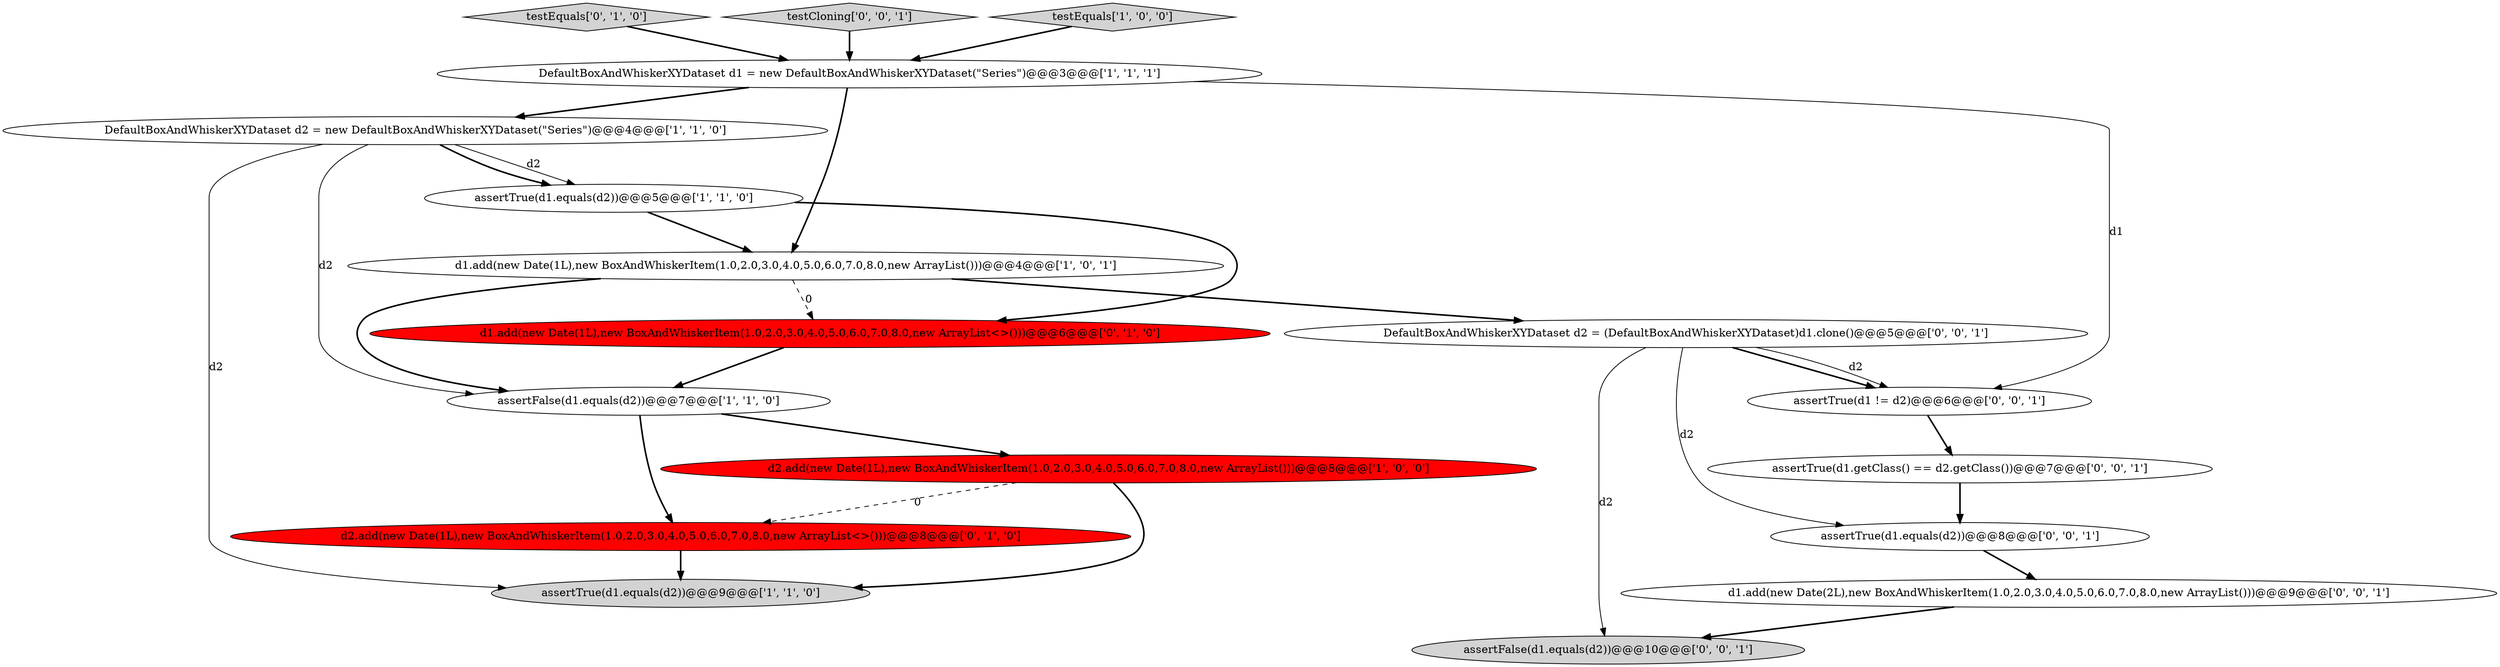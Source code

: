 digraph {
4 [style = filled, label = "assertFalse(d1.equals(d2))@@@7@@@['1', '1', '0']", fillcolor = white, shape = ellipse image = "AAA0AAABBB1BBB"];
8 [style = filled, label = "testEquals['0', '1', '0']", fillcolor = lightgray, shape = diamond image = "AAA0AAABBB2BBB"];
6 [style = filled, label = "DefaultBoxAndWhiskerXYDataset d2 = new DefaultBoxAndWhiskerXYDataset(\"Series\")@@@4@@@['1', '1', '0']", fillcolor = white, shape = ellipse image = "AAA0AAABBB1BBB"];
12 [style = filled, label = "testCloning['0', '0', '1']", fillcolor = lightgray, shape = diamond image = "AAA0AAABBB3BBB"];
2 [style = filled, label = "assertTrue(d1.equals(d2))@@@5@@@['1', '1', '0']", fillcolor = white, shape = ellipse image = "AAA0AAABBB1BBB"];
14 [style = filled, label = "assertTrue(d1.equals(d2))@@@8@@@['0', '0', '1']", fillcolor = white, shape = ellipse image = "AAA0AAABBB3BBB"];
15 [style = filled, label = "DefaultBoxAndWhiskerXYDataset d2 = (DefaultBoxAndWhiskerXYDataset)d1.clone()@@@5@@@['0', '0', '1']", fillcolor = white, shape = ellipse image = "AAA0AAABBB3BBB"];
11 [style = filled, label = "assertFalse(d1.equals(d2))@@@10@@@['0', '0', '1']", fillcolor = lightgray, shape = ellipse image = "AAA0AAABBB3BBB"];
16 [style = filled, label = "d1.add(new Date(2L),new BoxAndWhiskerItem(1.0,2.0,3.0,4.0,5.0,6.0,7.0,8.0,new ArrayList()))@@@9@@@['0', '0', '1']", fillcolor = white, shape = ellipse image = "AAA0AAABBB3BBB"];
10 [style = filled, label = "d2.add(new Date(1L),new BoxAndWhiskerItem(1.0,2.0,3.0,4.0,5.0,6.0,7.0,8.0,new ArrayList<>()))@@@8@@@['0', '1', '0']", fillcolor = red, shape = ellipse image = "AAA1AAABBB2BBB"];
13 [style = filled, label = "assertTrue(d1 != d2)@@@6@@@['0', '0', '1']", fillcolor = white, shape = ellipse image = "AAA0AAABBB3BBB"];
17 [style = filled, label = "assertTrue(d1.getClass() == d2.getClass())@@@7@@@['0', '0', '1']", fillcolor = white, shape = ellipse image = "AAA0AAABBB3BBB"];
7 [style = filled, label = "d1.add(new Date(1L),new BoxAndWhiskerItem(1.0,2.0,3.0,4.0,5.0,6.0,7.0,8.0,new ArrayList()))@@@4@@@['1', '0', '1']", fillcolor = white, shape = ellipse image = "AAA0AAABBB1BBB"];
1 [style = filled, label = "assertTrue(d1.equals(d2))@@@9@@@['1', '1', '0']", fillcolor = lightgray, shape = ellipse image = "AAA0AAABBB1BBB"];
9 [style = filled, label = "d1.add(new Date(1L),new BoxAndWhiskerItem(1.0,2.0,3.0,4.0,5.0,6.0,7.0,8.0,new ArrayList<>()))@@@6@@@['0', '1', '0']", fillcolor = red, shape = ellipse image = "AAA1AAABBB2BBB"];
5 [style = filled, label = "d2.add(new Date(1L),new BoxAndWhiskerItem(1.0,2.0,3.0,4.0,5.0,6.0,7.0,8.0,new ArrayList()))@@@8@@@['1', '0', '0']", fillcolor = red, shape = ellipse image = "AAA1AAABBB1BBB"];
3 [style = filled, label = "testEquals['1', '0', '0']", fillcolor = lightgray, shape = diamond image = "AAA0AAABBB1BBB"];
0 [style = filled, label = "DefaultBoxAndWhiskerXYDataset d1 = new DefaultBoxAndWhiskerXYDataset(\"Series\")@@@3@@@['1', '1', '1']", fillcolor = white, shape = ellipse image = "AAA0AAABBB1BBB"];
14->16 [style = bold, label=""];
4->10 [style = bold, label=""];
15->13 [style = bold, label=""];
16->11 [style = bold, label=""];
0->6 [style = bold, label=""];
15->11 [style = solid, label="d2"];
9->4 [style = bold, label=""];
15->13 [style = solid, label="d2"];
6->1 [style = solid, label="d2"];
7->4 [style = bold, label=""];
2->9 [style = bold, label=""];
12->0 [style = bold, label=""];
3->0 [style = bold, label=""];
0->7 [style = bold, label=""];
6->2 [style = bold, label=""];
8->0 [style = bold, label=""];
6->4 [style = solid, label="d2"];
5->1 [style = bold, label=""];
13->17 [style = bold, label=""];
6->2 [style = solid, label="d2"];
5->10 [style = dashed, label="0"];
0->13 [style = solid, label="d1"];
17->14 [style = bold, label=""];
7->9 [style = dashed, label="0"];
7->15 [style = bold, label=""];
2->7 [style = bold, label=""];
15->14 [style = solid, label="d2"];
10->1 [style = bold, label=""];
4->5 [style = bold, label=""];
}
